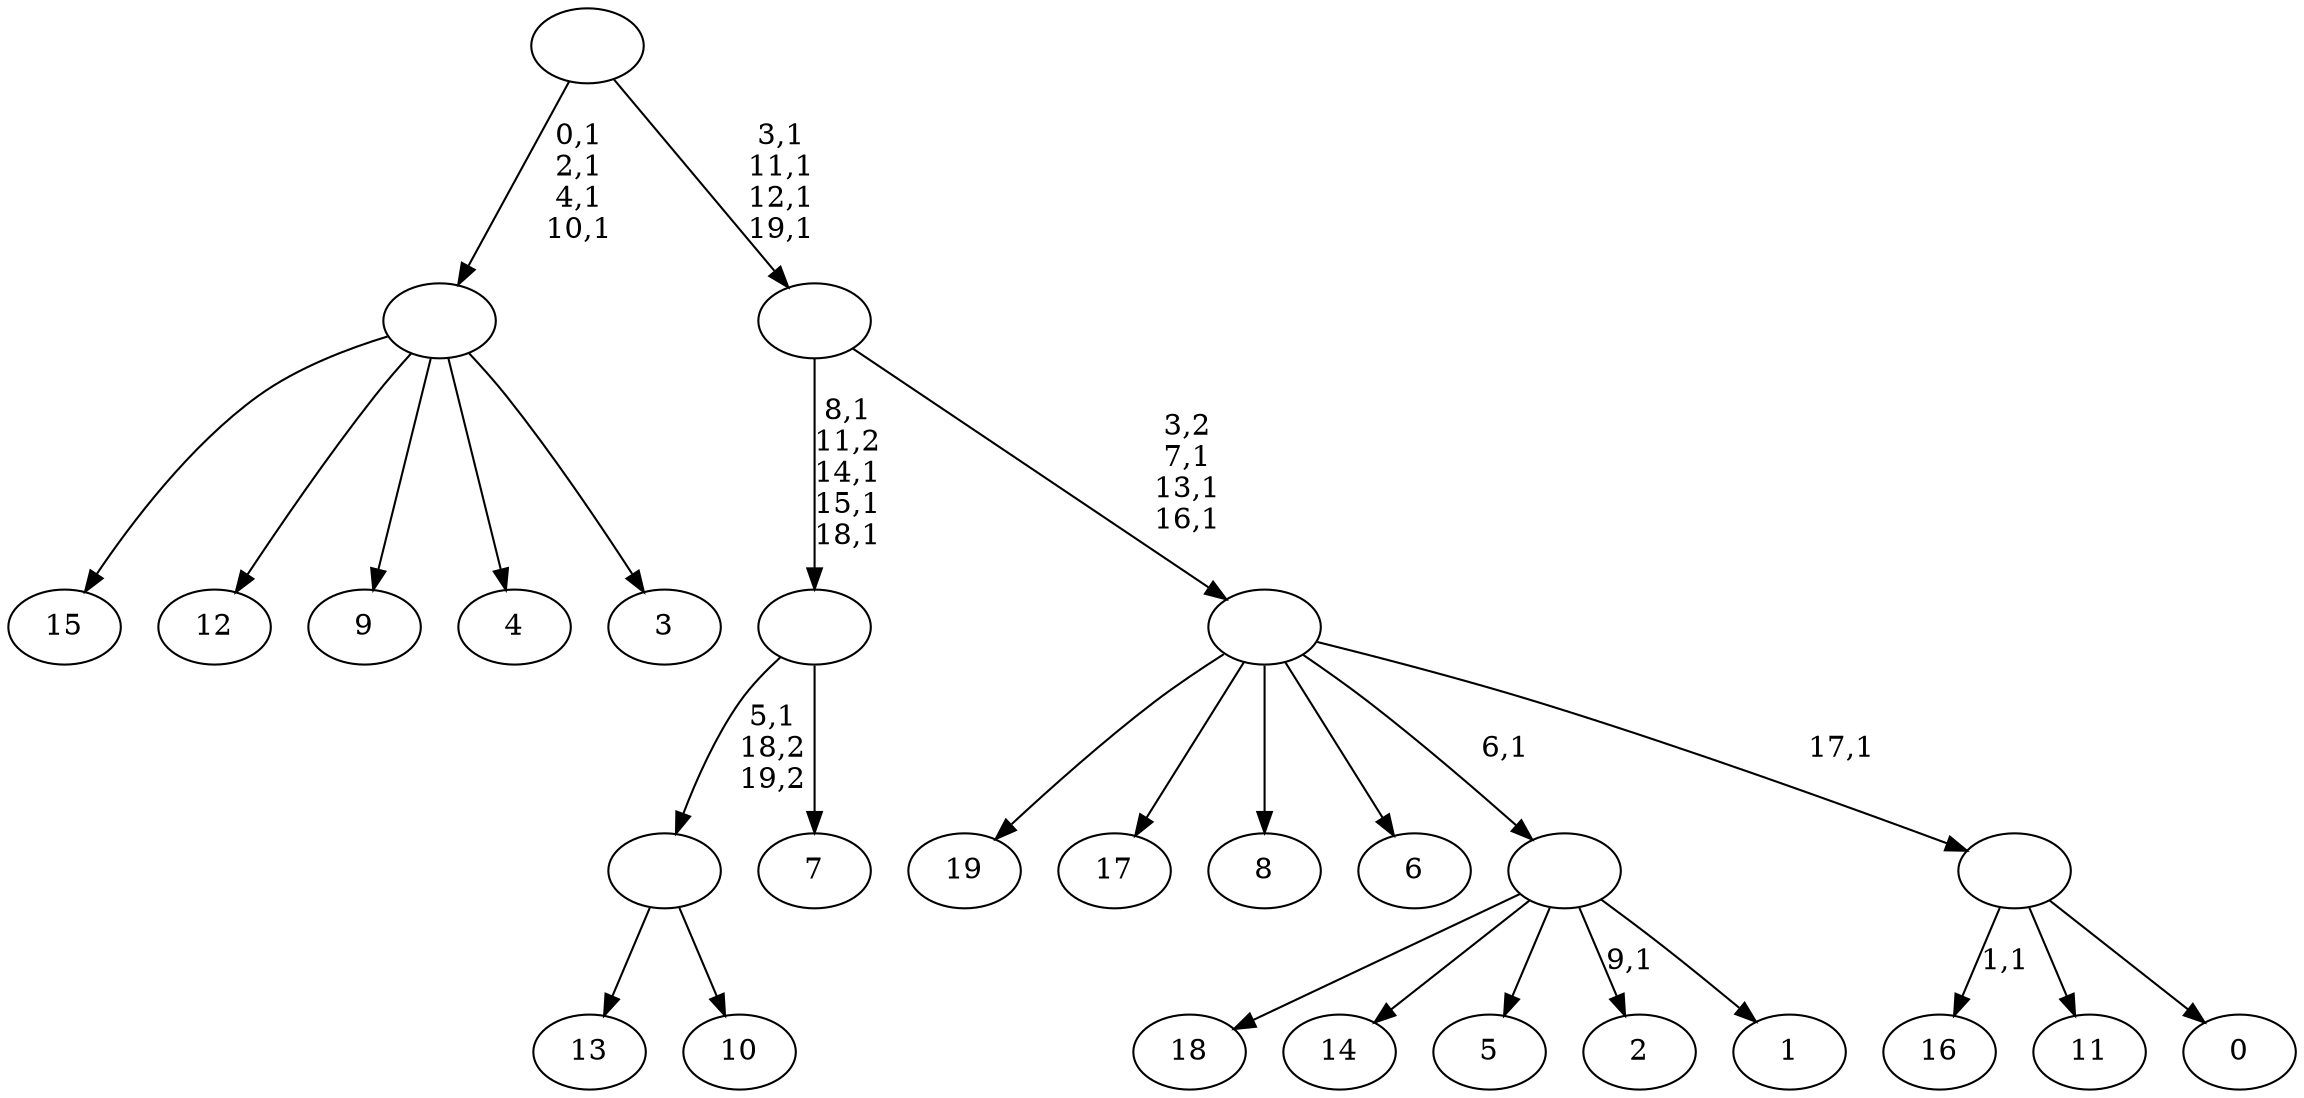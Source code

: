 digraph T {
	40 [label="19"]
	39 [label="18"]
	38 [label="17"]
	37 [label="16"]
	35 [label="15"]
	34 [label="14"]
	33 [label="13"]
	32 [label="12"]
	31 [label="11"]
	30 [label="10"]
	29 [label=""]
	28 [label="9"]
	27 [label="8"]
	26 [label="7"]
	25 [label=""]
	21 [label="6"]
	20 [label="5"]
	19 [label="4"]
	18 [label="3"]
	17 [label=""]
	13 [label="2"]
	11 [label="1"]
	10 [label=""]
	9 [label="0"]
	8 [label=""]
	7 [label=""]
	4 [label=""]
	0 [label=""]
	29 -> 33 [label=""]
	29 -> 30 [label=""]
	25 -> 29 [label="5,1\n18,2\n19,2"]
	25 -> 26 [label=""]
	17 -> 35 [label=""]
	17 -> 32 [label=""]
	17 -> 28 [label=""]
	17 -> 19 [label=""]
	17 -> 18 [label=""]
	10 -> 13 [label="9,1"]
	10 -> 39 [label=""]
	10 -> 34 [label=""]
	10 -> 20 [label=""]
	10 -> 11 [label=""]
	8 -> 37 [label="1,1"]
	8 -> 31 [label=""]
	8 -> 9 [label=""]
	7 -> 40 [label=""]
	7 -> 38 [label=""]
	7 -> 27 [label=""]
	7 -> 21 [label=""]
	7 -> 10 [label="6,1"]
	7 -> 8 [label="17,1"]
	4 -> 7 [label="3,2\n7,1\n13,1\n16,1"]
	4 -> 25 [label="8,1\n11,2\n14,1\n15,1\n18,1"]
	0 -> 4 [label="3,1\n11,1\n12,1\n19,1"]
	0 -> 17 [label="0,1\n2,1\n4,1\n10,1"]
}
